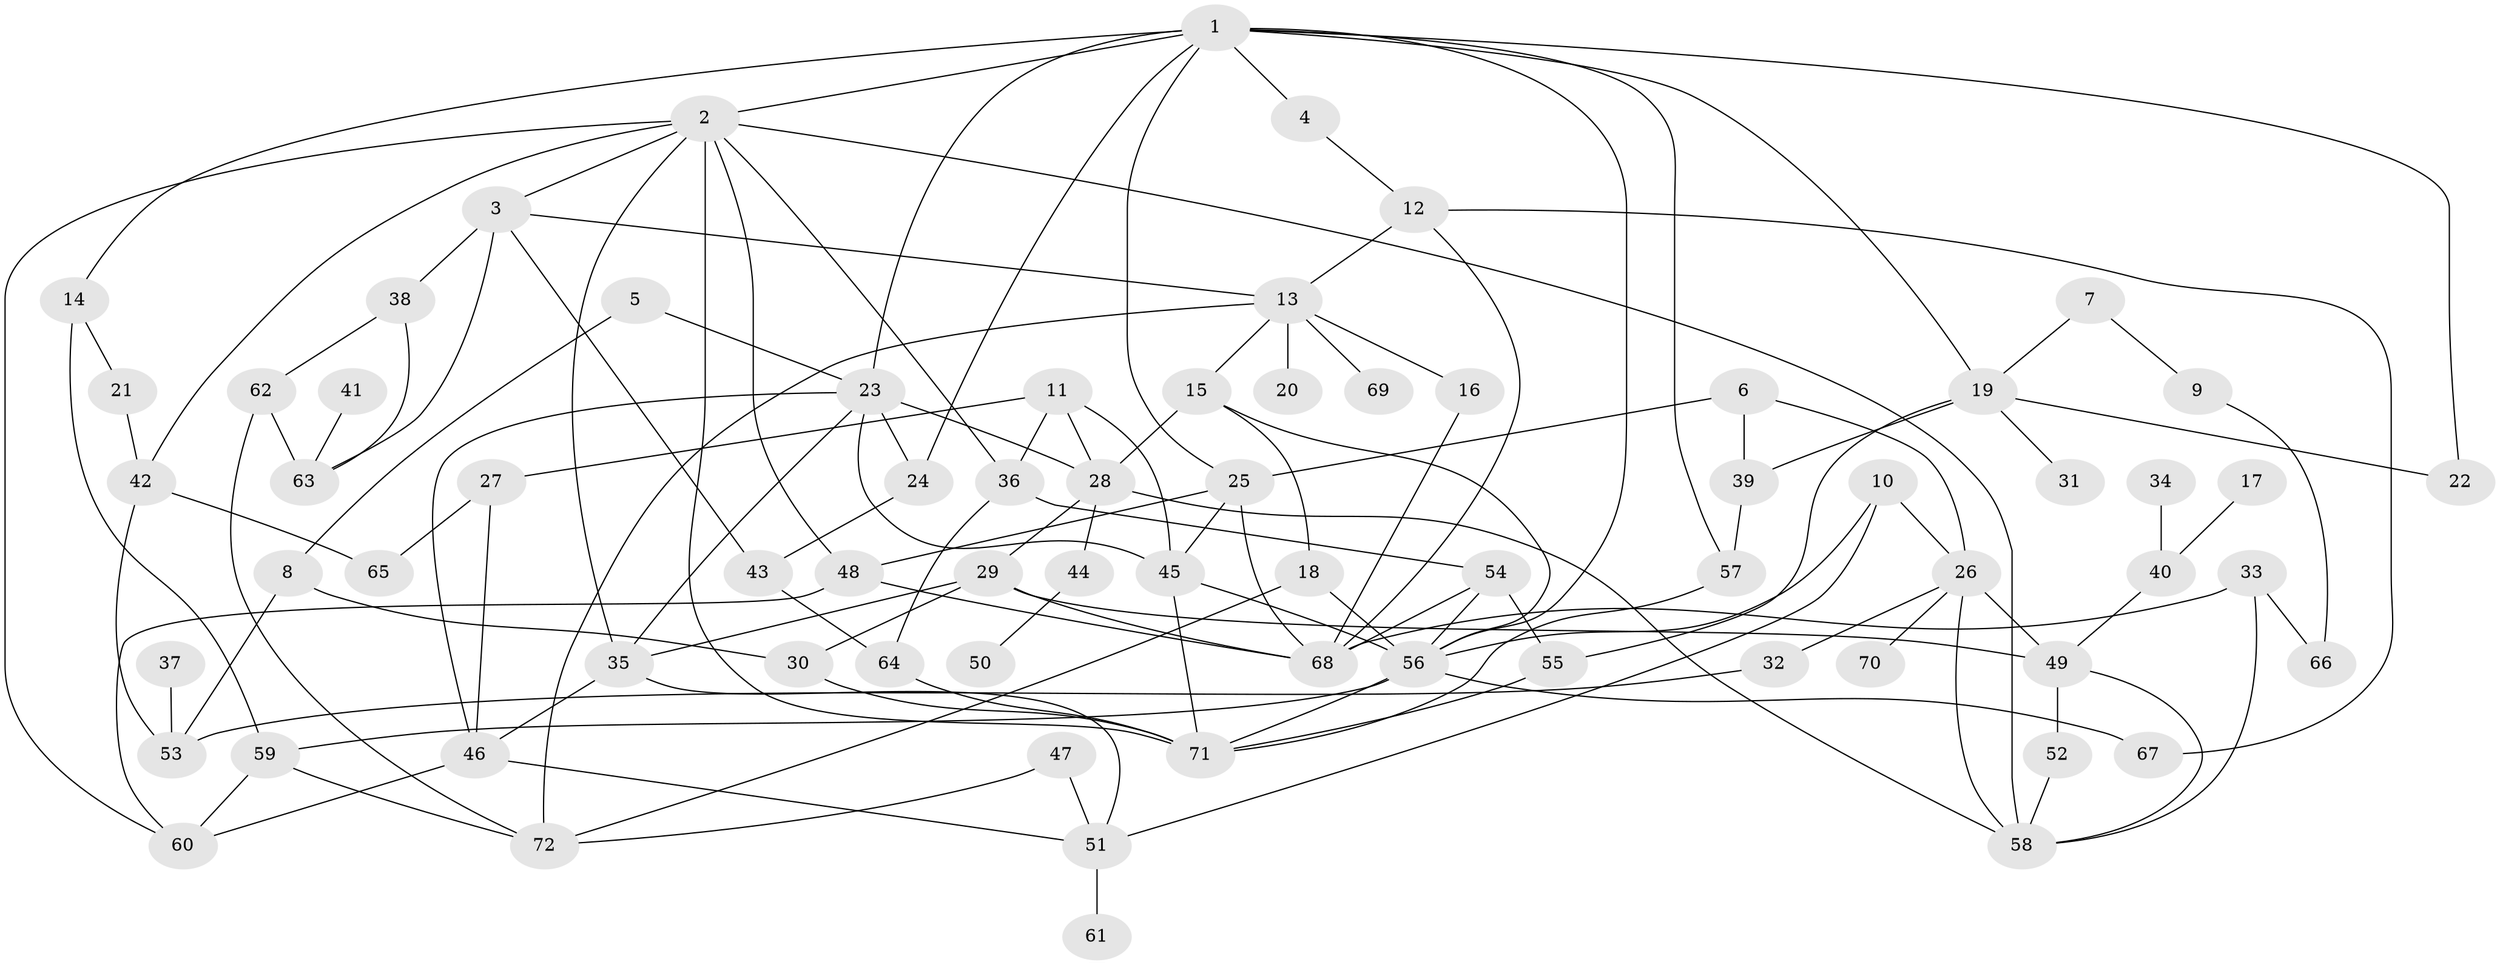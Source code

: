 // original degree distribution, {5: 0.09722222222222222, 7: 0.020833333333333332, 3: 0.2361111111111111, 8: 0.006944444444444444, 6: 0.034722222222222224, 4: 0.09722222222222222, 2: 0.2777777777777778, 1: 0.2222222222222222, 9: 0.006944444444444444}
// Generated by graph-tools (version 1.1) at 2025/01/03/09/25 03:01:11]
// undirected, 72 vertices, 129 edges
graph export_dot {
graph [start="1"]
  node [color=gray90,style=filled];
  1;
  2;
  3;
  4;
  5;
  6;
  7;
  8;
  9;
  10;
  11;
  12;
  13;
  14;
  15;
  16;
  17;
  18;
  19;
  20;
  21;
  22;
  23;
  24;
  25;
  26;
  27;
  28;
  29;
  30;
  31;
  32;
  33;
  34;
  35;
  36;
  37;
  38;
  39;
  40;
  41;
  42;
  43;
  44;
  45;
  46;
  47;
  48;
  49;
  50;
  51;
  52;
  53;
  54;
  55;
  56;
  57;
  58;
  59;
  60;
  61;
  62;
  63;
  64;
  65;
  66;
  67;
  68;
  69;
  70;
  71;
  72;
  1 -- 2 [weight=1.0];
  1 -- 4 [weight=1.0];
  1 -- 14 [weight=1.0];
  1 -- 19 [weight=1.0];
  1 -- 22 [weight=1.0];
  1 -- 23 [weight=1.0];
  1 -- 24 [weight=1.0];
  1 -- 25 [weight=1.0];
  1 -- 56 [weight=1.0];
  1 -- 57 [weight=1.0];
  2 -- 3 [weight=1.0];
  2 -- 35 [weight=1.0];
  2 -- 36 [weight=1.0];
  2 -- 42 [weight=1.0];
  2 -- 48 [weight=1.0];
  2 -- 58 [weight=1.0];
  2 -- 60 [weight=1.0];
  2 -- 71 [weight=1.0];
  3 -- 13 [weight=1.0];
  3 -- 38 [weight=1.0];
  3 -- 43 [weight=1.0];
  3 -- 63 [weight=1.0];
  4 -- 12 [weight=1.0];
  5 -- 8 [weight=1.0];
  5 -- 23 [weight=1.0];
  6 -- 25 [weight=1.0];
  6 -- 26 [weight=1.0];
  6 -- 39 [weight=1.0];
  7 -- 9 [weight=1.0];
  7 -- 19 [weight=1.0];
  8 -- 30 [weight=1.0];
  8 -- 53 [weight=1.0];
  9 -- 66 [weight=1.0];
  10 -- 26 [weight=1.0];
  10 -- 51 [weight=1.0];
  10 -- 56 [weight=1.0];
  11 -- 27 [weight=1.0];
  11 -- 28 [weight=1.0];
  11 -- 36 [weight=1.0];
  11 -- 45 [weight=1.0];
  12 -- 13 [weight=1.0];
  12 -- 67 [weight=1.0];
  12 -- 68 [weight=1.0];
  13 -- 15 [weight=1.0];
  13 -- 16 [weight=1.0];
  13 -- 20 [weight=1.0];
  13 -- 69 [weight=1.0];
  13 -- 72 [weight=1.0];
  14 -- 21 [weight=1.0];
  14 -- 59 [weight=1.0];
  15 -- 18 [weight=1.0];
  15 -- 28 [weight=1.0];
  15 -- 56 [weight=1.0];
  16 -- 68 [weight=1.0];
  17 -- 40 [weight=1.0];
  18 -- 56 [weight=1.0];
  18 -- 72 [weight=1.0];
  19 -- 22 [weight=1.0];
  19 -- 31 [weight=1.0];
  19 -- 39 [weight=1.0];
  19 -- 55 [weight=1.0];
  21 -- 42 [weight=1.0];
  23 -- 24 [weight=1.0];
  23 -- 28 [weight=1.0];
  23 -- 35 [weight=1.0];
  23 -- 45 [weight=1.0];
  23 -- 46 [weight=1.0];
  24 -- 43 [weight=1.0];
  25 -- 45 [weight=1.0];
  25 -- 48 [weight=1.0];
  25 -- 68 [weight=1.0];
  26 -- 32 [weight=1.0];
  26 -- 49 [weight=1.0];
  26 -- 58 [weight=1.0];
  26 -- 70 [weight=1.0];
  27 -- 46 [weight=1.0];
  27 -- 65 [weight=1.0];
  28 -- 29 [weight=1.0];
  28 -- 44 [weight=1.0];
  28 -- 58 [weight=1.0];
  29 -- 30 [weight=1.0];
  29 -- 35 [weight=1.0];
  29 -- 49 [weight=1.0];
  29 -- 68 [weight=1.0];
  30 -- 71 [weight=1.0];
  32 -- 53 [weight=1.0];
  33 -- 58 [weight=1.0];
  33 -- 66 [weight=1.0];
  33 -- 68 [weight=1.0];
  34 -- 40 [weight=1.0];
  35 -- 46 [weight=1.0];
  35 -- 51 [weight=1.0];
  36 -- 54 [weight=2.0];
  36 -- 64 [weight=1.0];
  37 -- 53 [weight=1.0];
  38 -- 62 [weight=1.0];
  38 -- 63 [weight=1.0];
  39 -- 57 [weight=1.0];
  40 -- 49 [weight=1.0];
  41 -- 63 [weight=1.0];
  42 -- 53 [weight=1.0];
  42 -- 65 [weight=1.0];
  43 -- 64 [weight=1.0];
  44 -- 50 [weight=1.0];
  45 -- 56 [weight=1.0];
  45 -- 71 [weight=2.0];
  46 -- 51 [weight=1.0];
  46 -- 60 [weight=1.0];
  47 -- 51 [weight=1.0];
  47 -- 72 [weight=1.0];
  48 -- 60 [weight=1.0];
  48 -- 68 [weight=1.0];
  49 -- 52 [weight=1.0];
  49 -- 58 [weight=1.0];
  51 -- 61 [weight=1.0];
  52 -- 58 [weight=1.0];
  54 -- 55 [weight=1.0];
  54 -- 56 [weight=1.0];
  54 -- 68 [weight=1.0];
  55 -- 71 [weight=1.0];
  56 -- 59 [weight=1.0];
  56 -- 67 [weight=1.0];
  56 -- 71 [weight=2.0];
  57 -- 71 [weight=1.0];
  59 -- 60 [weight=1.0];
  59 -- 72 [weight=1.0];
  62 -- 63 [weight=1.0];
  62 -- 72 [weight=1.0];
  64 -- 71 [weight=1.0];
}
